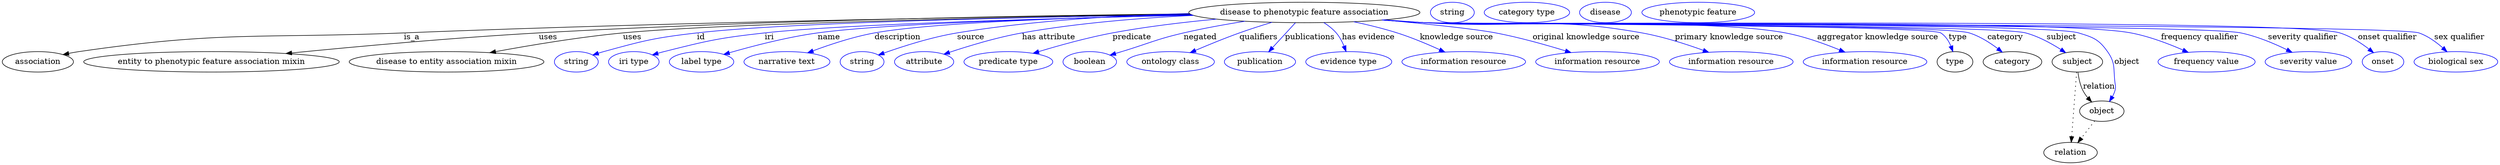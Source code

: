 digraph {
	graph [bb="0,0,4379.8,283"];
	node [label="\N"];
	"disease to phenotypic feature association"	[height=0.5,
		label="disease to phenotypic feature association",
		pos="2284.4,265",
		width=5.6328];
	association	[height=0.5,
		pos="62.394,178",
		width=1.7332];
	"disease to phenotypic feature association" -> association	[label=is_a,
		lp="719.39,221.5",
		pos="e,106.71,190.74 2084.6,261.85 1784.9,258.1 1201.1,248.81 705.39,229 451.4,218.85 385.94,232.68 134.39,196 128.61,195.16 122.61,194.08 \
116.66,192.87"];
	"entity to phenotypic feature association mixin"	[height=0.5,
		pos="367.39,178",
		width=6.2286];
	"disease to phenotypic feature association" -> "entity to phenotypic feature association mixin"	[label=uses,
		lp="958.89,221.5",
		pos="e,498.26,192.66 2083.3,262.56 1820.7,259.8 1346.8,251.84 942.39,229 794.03,220.62 624.59,205.17 508.29,193.65"];
	"disease to entity association mixin"	[height=0.5,
		pos="780.39,178",
		width=4.7482];
	"disease to phenotypic feature association" -> "disease to entity association mixin"	[label=uses,
		lp="1105.9,221.5",
		pos="e,856.54,194.18 2085.8,261.34 1797.4,256.94 1276.6,246.81 1089.4,229 1013.7,221.8 928.39,207.52 866.63,196.07"];
	id	[color=blue,
		height=0.5,
		label=string,
		pos="1007.4,178",
		width=1.0652];
	"disease to phenotypic feature association" -> id	[color=blue,
		label=id,
		lp="1226.4,221.5",
		pos="e,1036.4,190.01 2085.6,261.4 1824.8,257.31 1381.3,247.82 1219.4,229 1145.5,220.42 1127.1,215.79 1055.4,196 1052.3,195.14 1049.1,\
194.18 1045.9,193.17",
		style=solid];
	iri	[color=blue,
		height=0.5,
		label="iri type",
		pos="1108.4,178",
		width=1.2277];
	"disease to phenotypic feature association" -> iri	[color=blue,
		label=iri,
		lp="1346.4,221.5",
		pos="e,1141,190.17 2089,260.16 1855.4,254.98 1478.5,244.56 1338.4,229 1258.9,220.16 1239,215.59 1161.4,196 1158,195.13 1154.4,194.17 \
1150.9,193.15",
		style=solid];
	name	[color=blue,
		height=0.5,
		label="label type",
		pos="1227.4,178",
		width=1.5707];
	"disease to phenotypic feature association" -> name	[color=blue,
		label=name,
		lp="1451.4,221.5",
		pos="e,1266.4,191.1 2088.4,260.35 1876.7,255.63 1553.4,245.93 1431.4,229 1377.5,221.52 1317.1,205.78 1276.1,193.94",
		style=solid];
	description	[color=blue,
		height=0.5,
		label="narrative text",
		pos="1377.4,178",
		width=2.0943];
	"disease to phenotypic feature association" -> description	[color=blue,
		label=description,
		lp="1570.9,221.5",
		pos="e,1413.5,193.85 2086.7,260.84 1899.7,256.75 1633,247.8 1530.4,229 1493.3,222.21 1452.8,208.69 1422.8,197.42",
		style=solid];
	source	[color=blue,
		height=0.5,
		label=string,
		pos="1509.4,178",
		width=1.0652];
	"disease to phenotypic feature association" -> source	[color=blue,
		label=source,
		lp="1699.4,221.5",
		pos="e,1537.9,190.06 2082.6,263.16 1963.5,260 1810,251.28 1675.4,229 1630.6,221.59 1580.9,205.54 1547.7,193.62",
		style=solid];
	"has attribute"	[color=blue,
		height=0.5,
		label=attribute,
		pos="1617.4,178",
		width=1.4443];
	"disease to phenotypic feature association" -> "has attribute"	[color=blue,
		label="has attribute",
		lp="1836.4,221.5",
		pos="e,1652.1,191.46 2090.2,259.8 1998.4,255.39 1887.7,246.55 1789.4,229 1745.2,221.11 1696.2,206.24 1661.9,194.75",
		style=solid];
	predicate	[color=blue,
		height=0.5,
		label="predicate type",
		pos="1765.4,178",
		width=2.1665];
	"disease to phenotypic feature association" -> predicate	[color=blue,
		label=predicate,
		lp="1981.4,221.5",
		pos="e,1808.7,193.06 2129.7,253.31 2072.2,247.93 2006.5,240.11 1947.4,229 1903.4,220.73 1854.5,207.04 1818.5,196.08",
		style=solid];
	negated	[color=blue,
		height=0.5,
		label=boolean,
		pos="1908.4,178",
		width=1.2999];
	"disease to phenotypic feature association" -> negated	[color=blue,
		label=negated,
		lp="2101.4,221.5",
		pos="e,1943.6,189.91 2180.1,249.55 2145.6,244.04 2107.2,237.1 2072.4,229 2023.1,217.52 2011.8,210.81 1963.4,196 1960.1,194.99 1956.7,\
193.94 1953.2,192.89",
		style=solid];
	qualifiers	[color=blue,
		height=0.5,
		label="ontology class",
		pos="2049.4,178",
		width=2.1304];
	"disease to phenotypic feature association" -> qualifiers	[color=blue,
		label=qualifiers,
		lp="2203.9,221.5",
		pos="e,2083.7,194.2 2227.5,247.68 2209.2,242.11 2188.8,235.61 2170.4,229 2144.5,219.69 2116,207.99 2093.2,198.25",
		style=solid];
	publications	[color=blue,
		height=0.5,
		label=publication,
		pos="2206.4,178",
		width=1.7332];
	"disease to phenotypic feature association" -> publications	[color=blue,
		label=publications,
		lp="2294.4,221.5",
		pos="e,2221.6,195.6 2268.6,246.8 2257.1,234.31 2241.5,217.24 2228.7,203.35",
		style=solid];
	"has evidence"	[color=blue,
		height=0.5,
		label="evidence type",
		pos="2362.4,178",
		width=2.0943];
	"disease to phenotypic feature association" -> "has evidence"	[color=blue,
		label="has evidence",
		lp="2396.9,221.5",
		pos="e,2357.7,196.17 2318.6,247.14 2326.5,242.1 2334.3,236.02 2340.4,229 2346.2,222.27 2350.7,213.76 2354.1,205.67",
		style=solid];
	"knowledge source"	[color=blue,
		height=0.5,
		label="information resource",
		pos="2564.4,178",
		width=3.015];
	"disease to phenotypic feature association" -> "knowledge source"	[color=blue,
		label="knowledge source",
		lp="2551.9,221.5",
		pos="e,2531.3,195.19 2370.6,248.71 2395.7,243.41 2422.8,236.8 2447.4,229 2472.7,220.96 2500,209.44 2521.9,199.49",
		style=solid];
	"original knowledge source"	[color=blue,
		height=0.5,
		label="information resource",
		pos="2799.4,178",
		width=3.015];
	"disease to phenotypic feature association" -> "original knowledge source"	[color=blue,
		label="original knowledge source",
		lp="2779.4,221.5",
		pos="e,2752.8,194.35 2423.4,251.89 2498.5,244.87 2583.3,236.06 2620.4,229 2662.1,221.06 2708.3,208.07 2743.2,197.31",
		style=solid];
	"primary knowledge source"	[color=blue,
		height=0.5,
		label="information resource",
		pos="3034.4,178",
		width=3.015];
	"disease to phenotypic feature association" -> "primary knowledge source"	[color=blue,
		label="primary knowledge source",
		lp="3030.4,221.5",
		pos="e,2994.8,194.79 2425.5,252.04 2449.1,250.22 2473.5,248.46 2496.4,247 2665.6,236.22 2710.5,258.98 2877.4,229 2914.4,222.36 2954.7,\
209.38 2985.2,198.31",
		style=solid];
	"aggregator knowledge source"	[color=blue,
		height=0.5,
		label="information resource",
		pos="3269.4,178",
		width=3.015];
	"disease to phenotypic feature association" -> "aggregator knowledge source"	[color=blue,
		label="aggregator knowledge source",
		lp="3291.9,221.5",
		pos="e,3234,195.15 2423.2,251.84 2447.6,250 2472.7,248.29 2496.4,247 2636.9,239.37 2991.1,254.99 3129.4,229 3162.2,222.85 3197.5,210.18 \
3224.5,199.13",
		style=solid];
	type	[height=0.5,
		pos="3427.4,178",
		width=0.86659];
	"disease to phenotypic feature association" -> type	[color=blue,
		label=type,
		lp="3432.4,221.5",
		pos="e,3423.7,196.02 2422,251.75 2446.8,249.9 2472.3,248.2 2496.4,247 2521.5,245.74 3381.1,242.45 3402.4,229 3410.8,223.67 3416.5,214.56 \
3420.3,205.56",
		style=solid];
	category	[height=0.5,
		pos="3528.4,178",
		width=1.4263];
	"disease to phenotypic feature association" -> category	[color=blue,
		label=category,
		lp="3515.9,221.5",
		pos="e,3510.6,194.98 2421.7,251.75 2446.6,249.89 2472.2,248.19 2496.4,247 2549.5,244.38 3401.7,244.72 3452.4,229 3470.6,223.35 3488.6,\
211.88 3502.5,201.36",
		style=solid];
	subject	[height=0.5,
		pos="3642.4,178",
		width=1.2277];
	"disease to phenotypic feature association" -> subject	[color=blue,
		label=subject,
		lp="3614.4,221.5",
		pos="e,3622,194.05 2421.7,251.72 2446.6,249.86 2472.2,248.17 2496.4,247 2554.9,244.16 3494.7,244.06 3551.4,229 3573.6,223.09 3596.3,210.63 \
3613.5,199.62",
		style=solid];
	object	[height=0.5,
		pos="3685.4,91",
		width=1.0832];
	"disease to phenotypic feature association" -> object	[color=blue,
		label=object,
		lp="3729.4,178",
		pos="e,3698.8,108.09 2421.4,251.71 2446.4,249.85 2472.1,248.16 2496.4,247 2560.1,243.95 3583.4,247.54 3644.4,229 3670.2,221.15 3679.8,\
218.03 3695.4,196 3709.7,175.86 3705.5,166.51 3708.4,142 3709.2,135.38 3710.3,133.39 3708.4,127 3707.4,123.55 3705.9,120.13 3704.1,\
116.85",
		style=solid];
	"frequency qualifier"	[color=blue,
		height=0.5,
		label="frequency value",
		pos="3869.4,178",
		width=2.3651];
	"disease to phenotypic feature association" -> "frequency qualifier"	[color=blue,
		label="frequency qualifier",
		lp="3857.4,221.5",
		pos="e,3837.2,194.68 2421.2,251.71 2446.2,249.84 2472.1,248.15 2496.4,247 2634,240.49 3601,254.62 3736.4,229 3768.1,223 3802.1,210.08 \
3827.8,198.88",
		style=solid];
	"severity qualifier"	[color=blue,
		height=0.5,
		label="severity value",
		pos="4048.4,178",
		width=2.1123];
	"disease to phenotypic feature association" -> "severity qualifier"	[color=blue,
		label="severity qualifier",
		lp="4038.4,221.5",
		pos="e,4019.6,194.82 2421.2,251.67 2446.2,249.8 2472.1,248.13 2496.4,247 2575.9,243.32 3851.4,245.22 3929.4,229 3957.7,223.1 3987.8,210.42 \
4010.6,199.31",
		style=solid];
	"onset qualifier"	[color=blue,
		height=0.5,
		label=onset,
		pos="4178.4,178",
		width=1.011];
	"disease to phenotypic feature association" -> "onset qualifier"	[color=blue,
		label="onset qualifier",
		lp="4186.9,221.5",
		pos="e,4161.7,194.3 2420.9,251.66 2446,249.79 2472,248.12 2496.4,247 2585.6,242.93 4018.1,255.35 4103.4,229 4121.8,223.3 4139.9,211.48 \
4153.7,200.76",
		style=solid];
	"sex qualifier"	[color=blue,
		height=0.5,
		label="biological sex",
		pos="4306.4,178",
		width=2.0401];
	"disease to phenotypic feature association" -> "sex qualifier"	[color=blue,
		label="sex qualifier",
		lp="4313.4,221.5",
		pos="e,4291.1,195.73 2420.9,251.65 2446,249.78 2472,248.1 2496.4,247 2544.8,244.81 4196.6,245.03 4242.4,229 4257.9,223.59 4272.5,212.79 \
4283.8,202.61",
		style=solid];
	association_type	[color=blue,
		height=0.5,
		label=string,
		pos="2543.4,265",
		width=1.0652];
	association_category	[color=blue,
		height=0.5,
		label="category type",
		pos="2674.4,265",
		width=2.0762];
	subject -> object	[label=relation,
		lp="3680.4,134.5",
		pos="e,3667.5,107.23 3643.5,159.55 3644.7,149.57 3647.2,137.07 3652.4,127 3654.6,122.68 3657.5,118.52 3660.7,114.66"];
	relation	[height=0.5,
		pos="3630.4,18",
		width=1.2999];
	subject -> relation	[pos="e,3631.7,36.188 3641.1,159.79 3639,132.48 3635,78.994 3632.5,46.38",
		style=dotted];
	"disease to phenotypic feature association_subject"	[color=blue,
		height=0.5,
		label=disease,
		pos="2812.4,265",
		width=1.2638];
	object -> relation	[pos="e,3643.2,35.54 3672.9,73.889 3666,64.939 3657.2,53.617 3649.4,43.584",
		style=dotted];
	"disease to phenotypic feature association_object"	[color=blue,
		height=0.5,
		label="phenotypic feature",
		pos="2974.4,265",
		width=2.7442];
}
